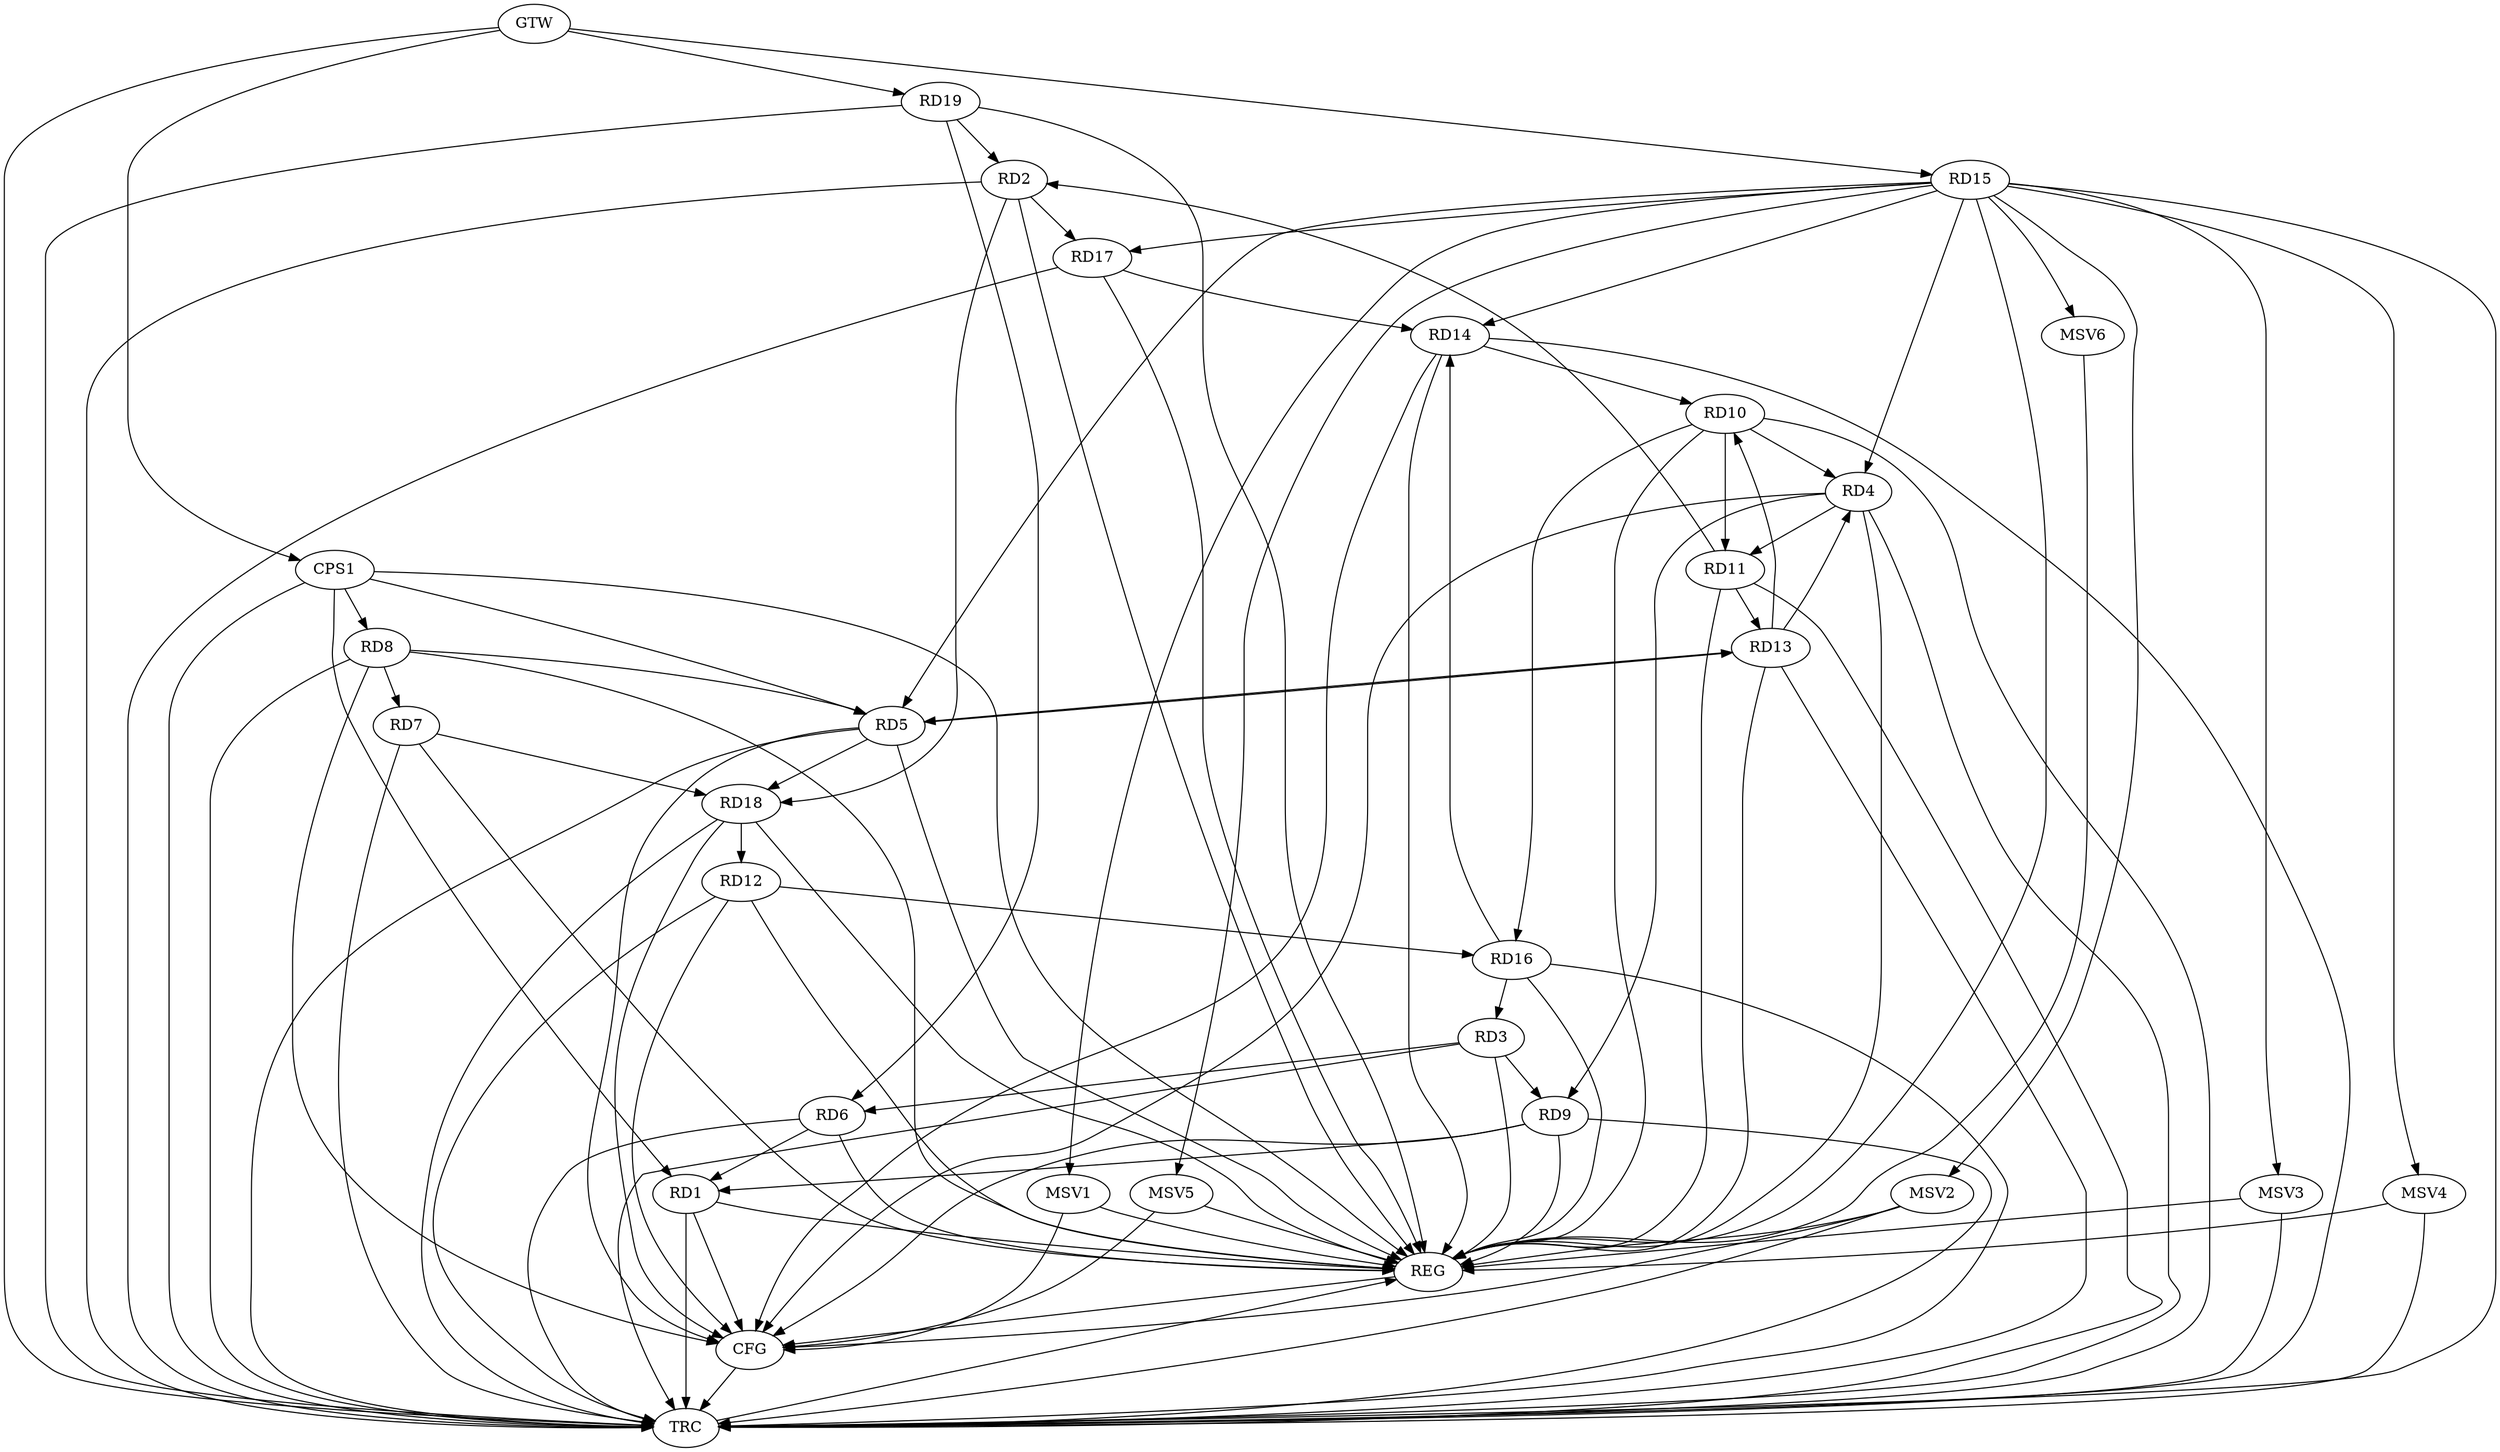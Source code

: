 strict digraph G {
  RD1 [ label="RD1" ];
  RD2 [ label="RD2" ];
  RD3 [ label="RD3" ];
  RD4 [ label="RD4" ];
  RD5 [ label="RD5" ];
  RD6 [ label="RD6" ];
  RD7 [ label="RD7" ];
  RD8 [ label="RD8" ];
  RD9 [ label="RD9" ];
  RD10 [ label="RD10" ];
  RD11 [ label="RD11" ];
  RD12 [ label="RD12" ];
  RD13 [ label="RD13" ];
  RD14 [ label="RD14" ];
  RD15 [ label="RD15" ];
  RD16 [ label="RD16" ];
  RD17 [ label="RD17" ];
  RD18 [ label="RD18" ];
  RD19 [ label="RD19" ];
  CPS1 [ label="CPS1" ];
  GTW [ label="GTW" ];
  REG [ label="REG" ];
  CFG [ label="CFG" ];
  TRC [ label="TRC" ];
  MSV1 [ label="MSV1" ];
  MSV2 [ label="MSV2" ];
  MSV3 [ label="MSV3" ];
  MSV4 [ label="MSV4" ];
  MSV5 [ label="MSV5" ];
  MSV6 [ label="MSV6" ];
  RD6 -> RD1;
  RD9 -> RD1;
  RD11 -> RD2;
  RD2 -> RD17;
  RD2 -> RD18;
  RD19 -> RD2;
  RD3 -> RD6;
  RD3 -> RD9;
  RD16 -> RD3;
  RD4 -> RD9;
  RD10 -> RD4;
  RD4 -> RD11;
  RD13 -> RD4;
  RD15 -> RD4;
  RD8 -> RD5;
  RD5 -> RD13;
  RD13 -> RD5;
  RD15 -> RD5;
  RD5 -> RD18;
  RD19 -> RD6;
  RD8 -> RD7;
  RD7 -> RD18;
  RD10 -> RD11;
  RD13 -> RD10;
  RD14 -> RD10;
  RD10 -> RD16;
  RD11 -> RD13;
  RD12 -> RD16;
  RD18 -> RD12;
  RD15 -> RD14;
  RD16 -> RD14;
  RD17 -> RD14;
  RD15 -> RD17;
  CPS1 -> RD1;
  CPS1 -> RD5;
  CPS1 -> RD8;
  GTW -> RD15;
  GTW -> RD19;
  GTW -> CPS1;
  RD1 -> REG;
  RD2 -> REG;
  RD3 -> REG;
  RD4 -> REG;
  RD5 -> REG;
  RD6 -> REG;
  RD7 -> REG;
  RD8 -> REG;
  RD9 -> REG;
  RD10 -> REG;
  RD11 -> REG;
  RD12 -> REG;
  RD13 -> REG;
  RD14 -> REG;
  RD15 -> REG;
  RD16 -> REG;
  RD17 -> REG;
  RD18 -> REG;
  RD19 -> REG;
  CPS1 -> REG;
  RD4 -> CFG;
  RD14 -> CFG;
  RD12 -> CFG;
  RD1 -> CFG;
  RD8 -> CFG;
  RD18 -> CFG;
  RD9 -> CFG;
  RD5 -> CFG;
  REG -> CFG;
  RD1 -> TRC;
  RD2 -> TRC;
  RD3 -> TRC;
  RD4 -> TRC;
  RD5 -> TRC;
  RD6 -> TRC;
  RD7 -> TRC;
  RD8 -> TRC;
  RD9 -> TRC;
  RD10 -> TRC;
  RD11 -> TRC;
  RD12 -> TRC;
  RD13 -> TRC;
  RD14 -> TRC;
  RD15 -> TRC;
  RD16 -> TRC;
  RD17 -> TRC;
  RD18 -> TRC;
  RD19 -> TRC;
  CPS1 -> TRC;
  GTW -> TRC;
  CFG -> TRC;
  TRC -> REG;
  RD15 -> MSV1;
  MSV1 -> REG;
  MSV1 -> CFG;
  RD15 -> MSV2;
  RD15 -> MSV3;
  MSV2 -> REG;
  MSV2 -> TRC;
  MSV2 -> CFG;
  MSV3 -> REG;
  MSV3 -> TRC;
  RD15 -> MSV4;
  MSV4 -> REG;
  MSV4 -> TRC;
  RD15 -> MSV5;
  MSV5 -> REG;
  MSV5 -> CFG;
  RD15 -> MSV6;
  MSV6 -> REG;
}
